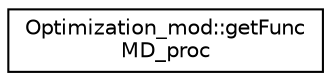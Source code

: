 digraph "Graphical Class Hierarchy"
{
 // LATEX_PDF_SIZE
  edge [fontname="Helvetica",fontsize="10",labelfontname="Helvetica",labelfontsize="10"];
  node [fontname="Helvetica",fontsize="10",shape=record];
  rankdir="LR";
  Node0 [label="Optimization_mod::getFunc\lMD_proc",height=0.2,width=0.4,color="black", fillcolor="white", style="filled",URL="$interfaceOptimization__mod_1_1getFuncMD__proc.html",tooltip=" "];
}
